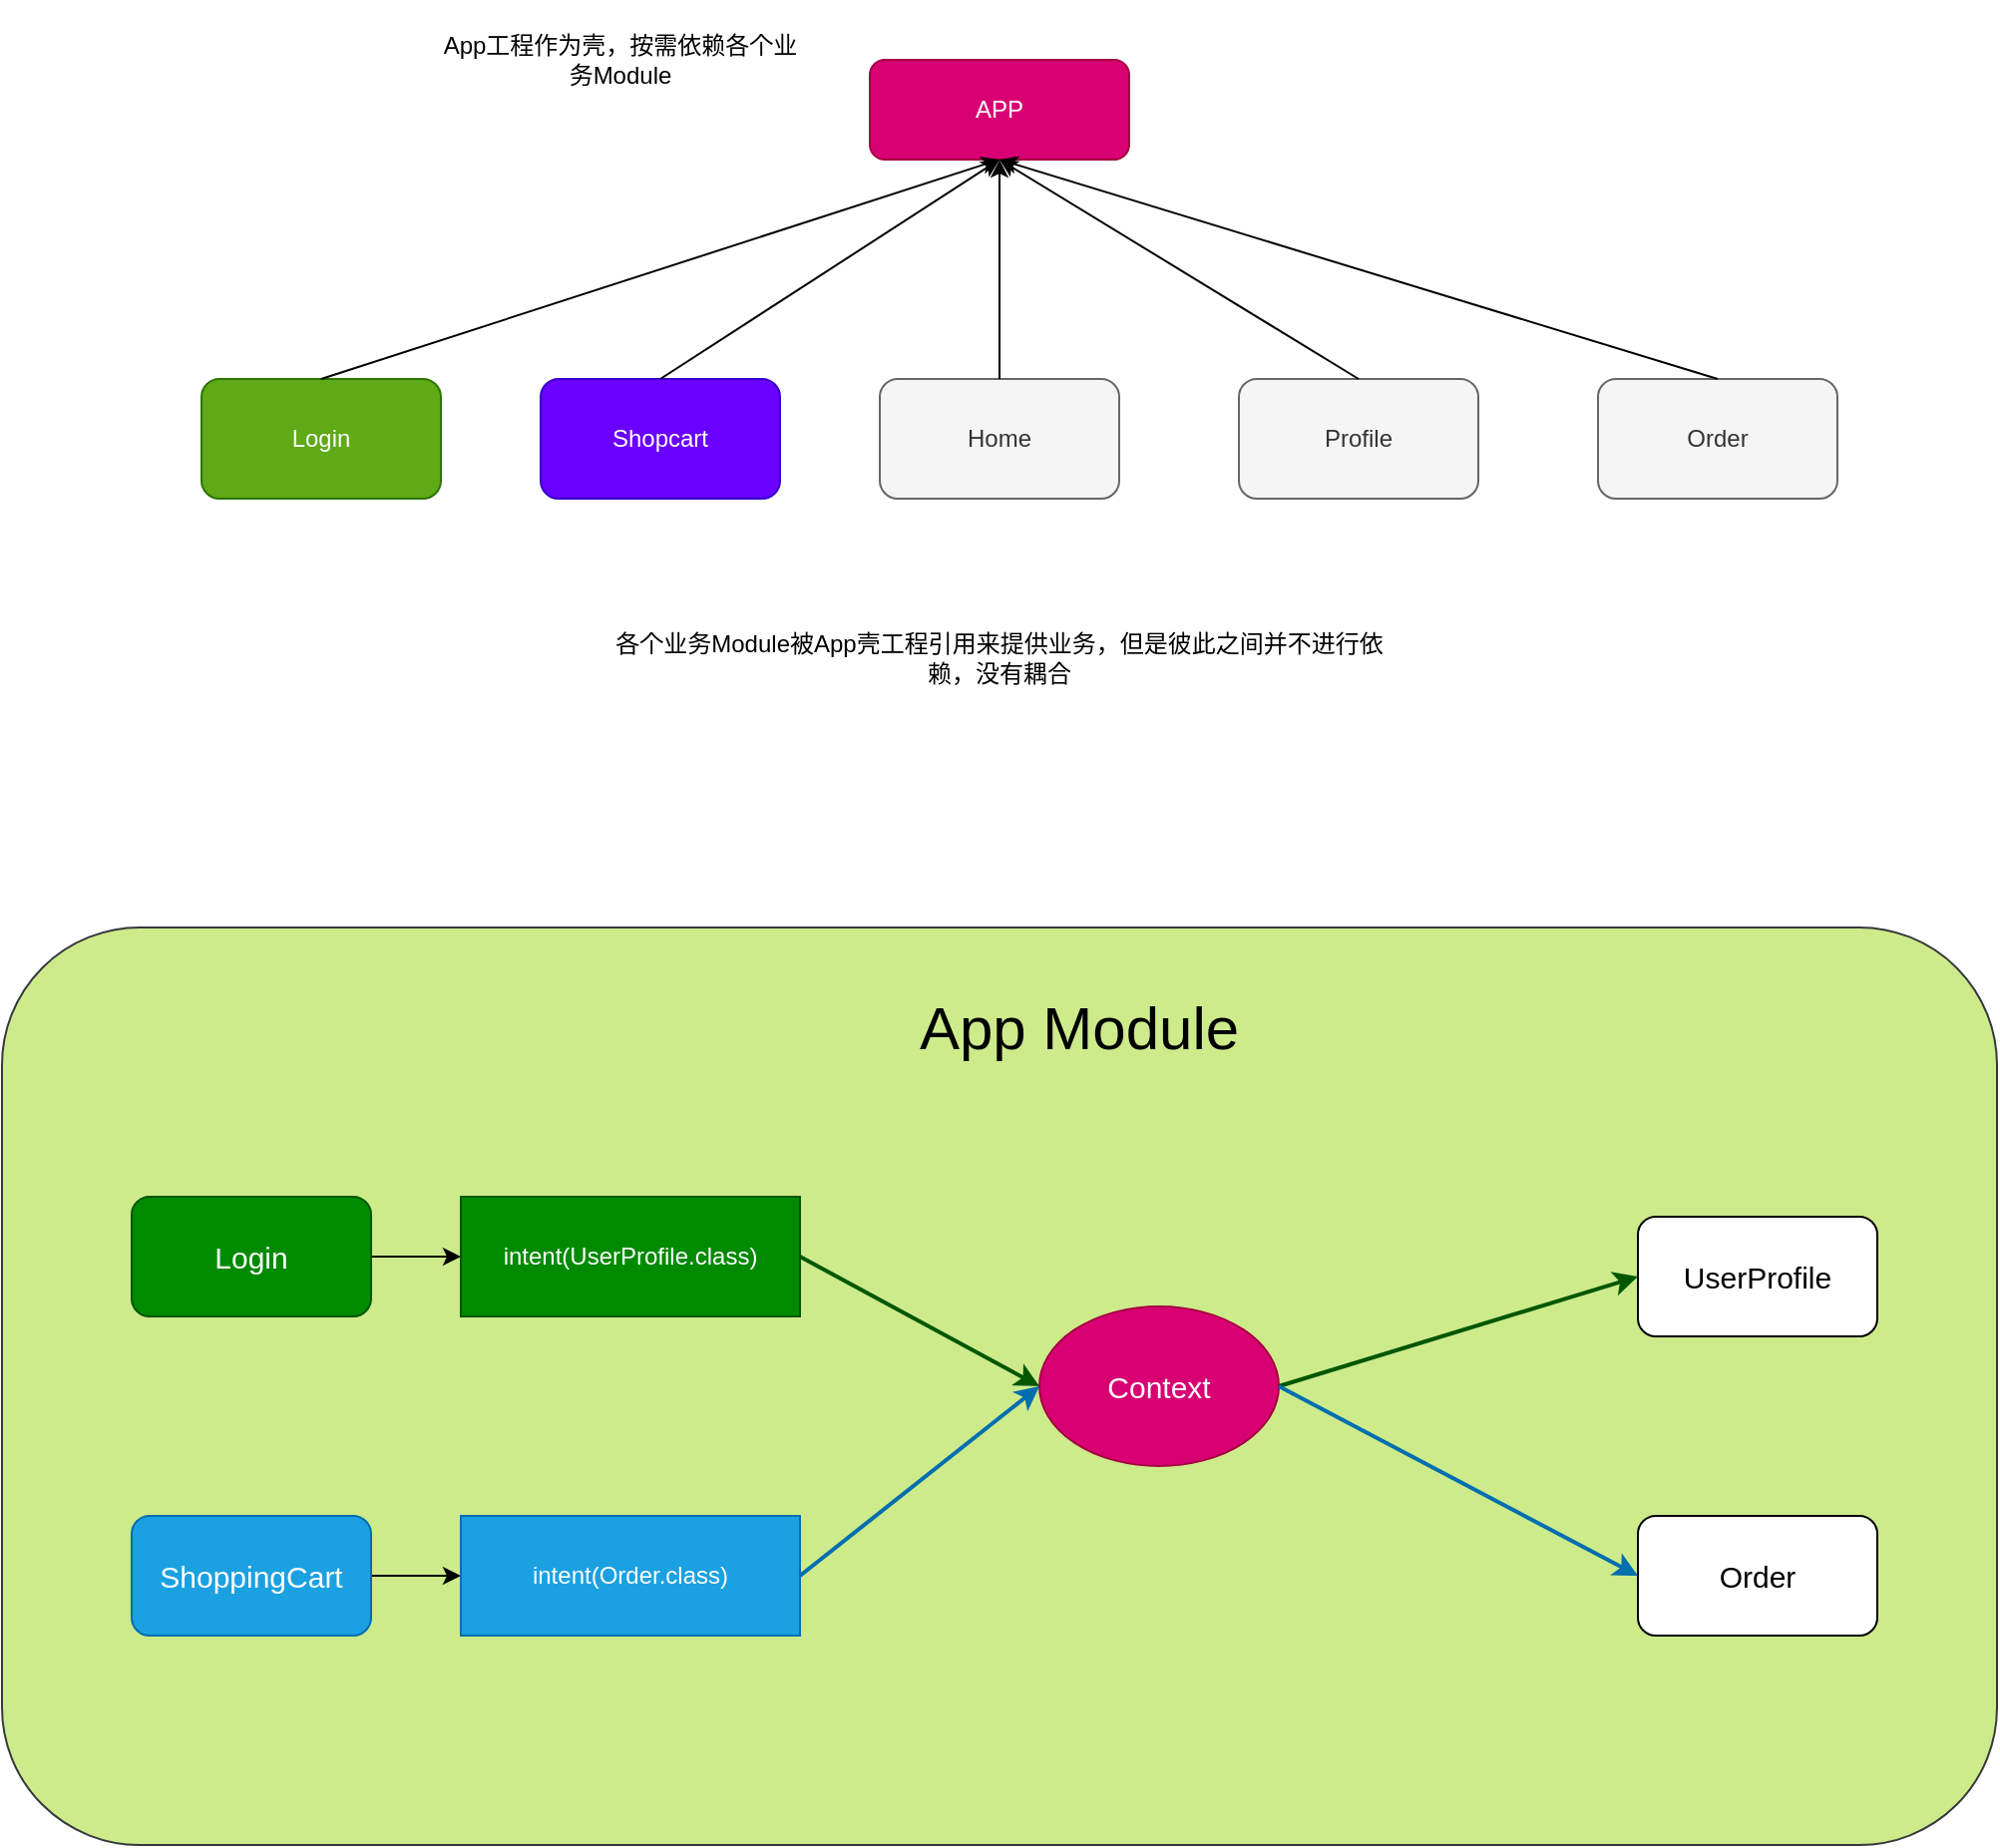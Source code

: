 <mxfile version="21.0.6" type="github">
  <diagram name="第 1 页" id="Vz_Ou_vIJKnbPctzGYPs">
    <mxGraphModel dx="1377" dy="835" grid="1" gridSize="10" guides="1" tooltips="1" connect="1" arrows="1" fold="1" page="1" pageScale="1" pageWidth="3300" pageHeight="4681" math="0" shadow="0">
      <root>
        <mxCell id="0" />
        <mxCell id="1" parent="0" />
        <mxCell id="d34w9SrFDDYaPFEFCoav-1" value="APP" style="rounded=1;whiteSpace=wrap;html=1;fillColor=#d80073;fontColor=#ffffff;strokeColor=#A50040;" vertex="1" parent="1">
          <mxGeometry x="585" y="70" width="130" height="50" as="geometry" />
        </mxCell>
        <mxCell id="d34w9SrFDDYaPFEFCoav-2" value="Login" style="rounded=1;whiteSpace=wrap;html=1;fillColor=#60a917;fontColor=#ffffff;strokeColor=#2D7600;" vertex="1" parent="1">
          <mxGeometry x="250" y="230" width="120" height="60" as="geometry" />
        </mxCell>
        <mxCell id="d34w9SrFDDYaPFEFCoav-3" value="Shopcart" style="rounded=1;whiteSpace=wrap;html=1;fillColor=#6a00ff;fontColor=#ffffff;strokeColor=#3700CC;" vertex="1" parent="1">
          <mxGeometry x="420" y="230" width="120" height="60" as="geometry" />
        </mxCell>
        <mxCell id="d34w9SrFDDYaPFEFCoav-4" value="Home" style="rounded=1;whiteSpace=wrap;html=1;fillColor=#f5f5f5;strokeColor=#666666;fontColor=#333333;" vertex="1" parent="1">
          <mxGeometry x="590" y="230" width="120" height="60" as="geometry" />
        </mxCell>
        <mxCell id="d34w9SrFDDYaPFEFCoav-5" value="Profile" style="rounded=1;whiteSpace=wrap;html=1;fillColor=#f5f5f5;strokeColor=#666666;fontColor=#333333;" vertex="1" parent="1">
          <mxGeometry x="770" y="230" width="120" height="60" as="geometry" />
        </mxCell>
        <mxCell id="d34w9SrFDDYaPFEFCoav-6" value="Order" style="rounded=1;whiteSpace=wrap;html=1;fillColor=#f5f5f5;strokeColor=#666666;fontColor=#333333;" vertex="1" parent="1">
          <mxGeometry x="950" y="230" width="120" height="60" as="geometry" />
        </mxCell>
        <mxCell id="d34w9SrFDDYaPFEFCoav-7" value="" style="endArrow=classic;html=1;rounded=0;entryX=0.5;entryY=1;entryDx=0;entryDy=0;exitX=0.5;exitY=0;exitDx=0;exitDy=0;" edge="1" parent="1" source="d34w9SrFDDYaPFEFCoav-2" target="d34w9SrFDDYaPFEFCoav-1">
          <mxGeometry width="50" height="50" relative="1" as="geometry">
            <mxPoint x="620" y="450" as="sourcePoint" />
            <mxPoint x="670" y="400" as="targetPoint" />
          </mxGeometry>
        </mxCell>
        <mxCell id="d34w9SrFDDYaPFEFCoav-8" value="" style="endArrow=classic;html=1;rounded=0;entryX=0.5;entryY=1;entryDx=0;entryDy=0;exitX=0.5;exitY=0;exitDx=0;exitDy=0;" edge="1" parent="1" source="d34w9SrFDDYaPFEFCoav-3" target="d34w9SrFDDYaPFEFCoav-1">
          <mxGeometry width="50" height="50" relative="1" as="geometry">
            <mxPoint x="620" y="450" as="sourcePoint" />
            <mxPoint x="670" y="400" as="targetPoint" />
          </mxGeometry>
        </mxCell>
        <mxCell id="d34w9SrFDDYaPFEFCoav-9" value="" style="endArrow=classic;html=1;rounded=0;entryX=0.5;entryY=1;entryDx=0;entryDy=0;exitX=0.5;exitY=0;exitDx=0;exitDy=0;" edge="1" parent="1" source="d34w9SrFDDYaPFEFCoav-4" target="d34w9SrFDDYaPFEFCoav-1">
          <mxGeometry width="50" height="50" relative="1" as="geometry">
            <mxPoint x="620" y="450" as="sourcePoint" />
            <mxPoint x="670" y="400" as="targetPoint" />
          </mxGeometry>
        </mxCell>
        <mxCell id="d34w9SrFDDYaPFEFCoav-10" value="" style="endArrow=classic;html=1;rounded=0;entryX=0.5;entryY=1;entryDx=0;entryDy=0;exitX=0.5;exitY=0;exitDx=0;exitDy=0;" edge="1" parent="1" source="d34w9SrFDDYaPFEFCoav-5" target="d34w9SrFDDYaPFEFCoav-1">
          <mxGeometry width="50" height="50" relative="1" as="geometry">
            <mxPoint x="620" y="450" as="sourcePoint" />
            <mxPoint x="670" y="400" as="targetPoint" />
          </mxGeometry>
        </mxCell>
        <mxCell id="d34w9SrFDDYaPFEFCoav-11" value="" style="endArrow=classic;html=1;rounded=0;entryX=0.5;entryY=1;entryDx=0;entryDy=0;exitX=0.5;exitY=0;exitDx=0;exitDy=0;" edge="1" parent="1" source="d34w9SrFDDYaPFEFCoav-6" target="d34w9SrFDDYaPFEFCoav-1">
          <mxGeometry width="50" height="50" relative="1" as="geometry">
            <mxPoint x="620" y="450" as="sourcePoint" />
            <mxPoint x="670" y="400" as="targetPoint" />
          </mxGeometry>
        </mxCell>
        <mxCell id="d34w9SrFDDYaPFEFCoav-12" value="App工程作为壳，按需依赖各个业务Module" style="text;html=1;strokeColor=none;fillColor=none;align=center;verticalAlign=middle;whiteSpace=wrap;rounded=0;" vertex="1" parent="1">
          <mxGeometry x="370" y="40" width="180" height="60" as="geometry" />
        </mxCell>
        <mxCell id="d34w9SrFDDYaPFEFCoav-13" value="各个业务Module被App壳工程引用来提供业务，但是彼此之间并不进行依赖，没有耦合" style="text;html=1;strokeColor=none;fillColor=none;align=center;verticalAlign=middle;whiteSpace=wrap;rounded=0;" vertex="1" parent="1">
          <mxGeometry x="445" y="330" width="410" height="80" as="geometry" />
        </mxCell>
        <mxCell id="d34w9SrFDDYaPFEFCoav-14" value="" style="rounded=1;whiteSpace=wrap;html=1;fillColor=#cdeb8b;strokeColor=#36393d;" vertex="1" parent="1">
          <mxGeometry x="150" y="505" width="1000" height="460" as="geometry" />
        </mxCell>
        <mxCell id="d34w9SrFDDYaPFEFCoav-25" style="edgeStyle=orthogonalEdgeStyle;rounded=0;orthogonalLoop=1;jettySize=auto;html=1;entryX=0;entryY=0.5;entryDx=0;entryDy=0;" edge="1" parent="1" source="d34w9SrFDDYaPFEFCoav-15" target="d34w9SrFDDYaPFEFCoav-23">
          <mxGeometry relative="1" as="geometry" />
        </mxCell>
        <mxCell id="d34w9SrFDDYaPFEFCoav-15" value="&lt;font style=&quot;font-size: 15px;&quot;&gt;Login&lt;/font&gt;" style="rounded=1;whiteSpace=wrap;html=1;fillColor=#008a00;strokeColor=#005700;fontColor=#ffffff;" vertex="1" parent="1">
          <mxGeometry x="215" y="640" width="120" height="60" as="geometry" />
        </mxCell>
        <mxCell id="d34w9SrFDDYaPFEFCoav-16" value="&lt;font style=&quot;font-size: 15px;&quot;&gt;UserProfile&lt;/font&gt;" style="rounded=1;whiteSpace=wrap;html=1;" vertex="1" parent="1">
          <mxGeometry x="970" y="650" width="120" height="60" as="geometry" />
        </mxCell>
        <mxCell id="d34w9SrFDDYaPFEFCoav-17" value="&lt;font style=&quot;font-size: 15px;&quot;&gt;Context&lt;/font&gt;" style="ellipse;whiteSpace=wrap;html=1;fillColor=#d80073;fontColor=#ffffff;strokeColor=#A50040;" vertex="1" parent="1">
          <mxGeometry x="670" y="695" width="120" height="80" as="geometry" />
        </mxCell>
        <mxCell id="d34w9SrFDDYaPFEFCoav-26" style="edgeStyle=orthogonalEdgeStyle;rounded=0;orthogonalLoop=1;jettySize=auto;html=1;entryX=0;entryY=0.5;entryDx=0;entryDy=0;" edge="1" parent="1" source="d34w9SrFDDYaPFEFCoav-18" target="d34w9SrFDDYaPFEFCoav-24">
          <mxGeometry relative="1" as="geometry" />
        </mxCell>
        <mxCell id="d34w9SrFDDYaPFEFCoav-18" value="&lt;font style=&quot;font-size: 15px;&quot;&gt;ShoppingCart&lt;/font&gt;" style="rounded=1;whiteSpace=wrap;html=1;fillColor=#1ba1e2;fontColor=#ffffff;strokeColor=#006EAF;" vertex="1" parent="1">
          <mxGeometry x="215" y="800" width="120" height="60" as="geometry" />
        </mxCell>
        <mxCell id="d34w9SrFDDYaPFEFCoav-19" value="&lt;font style=&quot;font-size: 15px;&quot;&gt;Order&lt;/font&gt;" style="rounded=1;whiteSpace=wrap;html=1;" vertex="1" parent="1">
          <mxGeometry x="970" y="800" width="120" height="60" as="geometry" />
        </mxCell>
        <mxCell id="d34w9SrFDDYaPFEFCoav-20" value="&lt;font color=&quot;#000000&quot; style=&quot;font-size: 30px;&quot;&gt;App Module&lt;/font&gt;" style="text;html=1;strokeColor=none;fillColor=none;align=center;verticalAlign=middle;whiteSpace=wrap;rounded=0;" vertex="1" parent="1">
          <mxGeometry x="566.88" y="530" width="246.25" height="50" as="geometry" />
        </mxCell>
        <mxCell id="d34w9SrFDDYaPFEFCoav-23" value="intent(UserProfile.class)" style="rounded=0;whiteSpace=wrap;html=1;fillColor=#008a00;fontColor=#ffffff;strokeColor=#005700;" vertex="1" parent="1">
          <mxGeometry x="380" y="640" width="170" height="60" as="geometry" />
        </mxCell>
        <mxCell id="d34w9SrFDDYaPFEFCoav-24" value="intent(Order.class)" style="rounded=0;whiteSpace=wrap;html=1;fillColor=#1ba1e2;fontColor=#ffffff;strokeColor=#006EAF;" vertex="1" parent="1">
          <mxGeometry x="380" y="800" width="170" height="60" as="geometry" />
        </mxCell>
        <mxCell id="d34w9SrFDDYaPFEFCoav-27" value="" style="endArrow=classic;html=1;rounded=0;exitX=1;exitY=0.5;exitDx=0;exitDy=0;entryX=0;entryY=0.5;entryDx=0;entryDy=0;fillColor=#008a00;strokeColor=#005700;strokeWidth=2;" edge="1" parent="1" source="d34w9SrFDDYaPFEFCoav-23" target="d34w9SrFDDYaPFEFCoav-17">
          <mxGeometry width="50" height="50" relative="1" as="geometry">
            <mxPoint x="680" y="810" as="sourcePoint" />
            <mxPoint x="730" y="760" as="targetPoint" />
          </mxGeometry>
        </mxCell>
        <mxCell id="d34w9SrFDDYaPFEFCoav-28" value="" style="endArrow=classic;html=1;rounded=0;exitX=1;exitY=0.5;exitDx=0;exitDy=0;entryX=0;entryY=0.5;entryDx=0;entryDy=0;fillColor=#1ba1e2;strokeColor=#006EAF;strokeWidth=2;" edge="1" parent="1" source="d34w9SrFDDYaPFEFCoav-24" target="d34w9SrFDDYaPFEFCoav-17">
          <mxGeometry width="50" height="50" relative="1" as="geometry">
            <mxPoint x="680" y="810" as="sourcePoint" />
            <mxPoint x="730" y="760" as="targetPoint" />
          </mxGeometry>
        </mxCell>
        <mxCell id="d34w9SrFDDYaPFEFCoav-29" value="" style="endArrow=classic;html=1;rounded=0;entryX=0;entryY=0.5;entryDx=0;entryDy=0;exitX=1;exitY=0.5;exitDx=0;exitDy=0;fillColor=#008a00;strokeColor=#005700;strokeWidth=2;" edge="1" parent="1" source="d34w9SrFDDYaPFEFCoav-17" target="d34w9SrFDDYaPFEFCoav-16">
          <mxGeometry width="50" height="50" relative="1" as="geometry">
            <mxPoint x="680" y="810" as="sourcePoint" />
            <mxPoint x="730" y="760" as="targetPoint" />
          </mxGeometry>
        </mxCell>
        <mxCell id="d34w9SrFDDYaPFEFCoav-30" value="" style="endArrow=classic;html=1;rounded=0;entryX=0;entryY=0.5;entryDx=0;entryDy=0;exitX=1;exitY=0.5;exitDx=0;exitDy=0;fillColor=#1ba1e2;strokeColor=#006EAF;strokeWidth=2;" edge="1" parent="1" source="d34w9SrFDDYaPFEFCoav-17" target="d34w9SrFDDYaPFEFCoav-19">
          <mxGeometry width="50" height="50" relative="1" as="geometry">
            <mxPoint x="680" y="810" as="sourcePoint" />
            <mxPoint x="730" y="760" as="targetPoint" />
          </mxGeometry>
        </mxCell>
      </root>
    </mxGraphModel>
  </diagram>
</mxfile>
